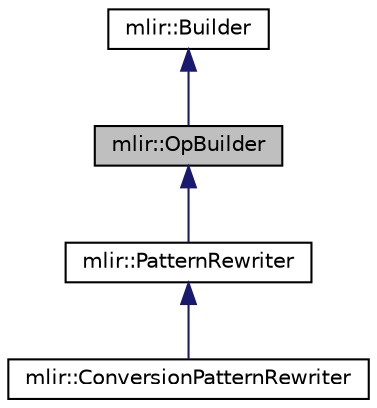 digraph "mlir::OpBuilder"
{
  bgcolor="transparent";
  edge [fontname="Helvetica",fontsize="10",labelfontname="Helvetica",labelfontsize="10"];
  node [fontname="Helvetica",fontsize="10",shape=record];
  Node0 [label="mlir::OpBuilder",height=0.2,width=0.4,color="black", fillcolor="grey75", style="filled", fontcolor="black"];
  Node1 -> Node0 [dir="back",color="midnightblue",fontsize="10",style="solid",fontname="Helvetica"];
  Node1 [label="mlir::Builder",height=0.2,width=0.4,color="black",URL="$classmlir_1_1Builder.html",tooltip="This class is a general helper class for creating context-global objects like types, attributes, and affine expressions. "];
  Node0 -> Node2 [dir="back",color="midnightblue",fontsize="10",style="solid",fontname="Helvetica"];
  Node2 [label="mlir::PatternRewriter",height=0.2,width=0.4,color="black",URL="$classmlir_1_1PatternRewriter.html",tooltip="This class coordinates the application of a pattern to the current function, providing a way to creat..."];
  Node2 -> Node3 [dir="back",color="midnightblue",fontsize="10",style="solid",fontname="Helvetica"];
  Node3 [label="mlir::ConversionPatternRewriter",height=0.2,width=0.4,color="black",URL="$classmlir_1_1ConversionPatternRewriter.html",tooltip="This class implements a pattern rewriter for use with ConversionPatterns. "];
}
